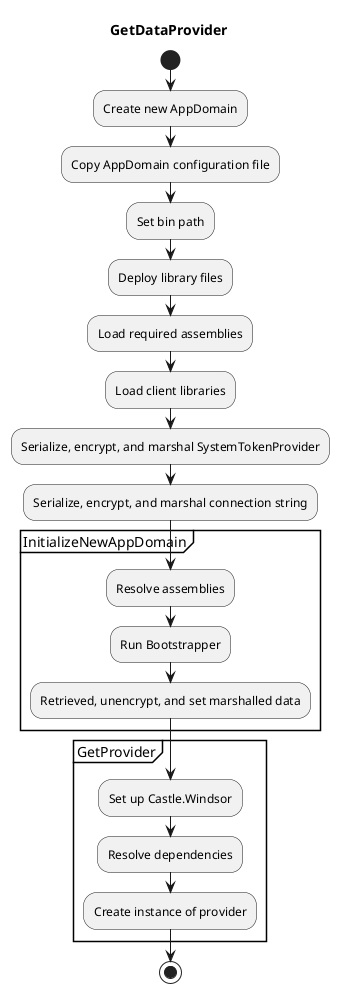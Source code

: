 @startuml

title GetDataProvider

start

:Create new AppDomain;
:Copy AppDomain configuration file;
:Set bin path;
:Deploy library files;
:Load required assemblies;
:Load client libraries;
:Serialize, encrypt, and marshal SystemTokenProvider;
:Serialize, encrypt, and marshal connection string;
partition InitializeNewAppDomain {
	:Resolve assemblies;
	:Run Bootstrapper;
	:Retrieved, unencrypt, and set marshalled data;
}
partition GetProvider {
	:Set up Castle.Windsor;
    :Resolve dependencies;
    :Create instance of provider;
}
	
stop

@enduml